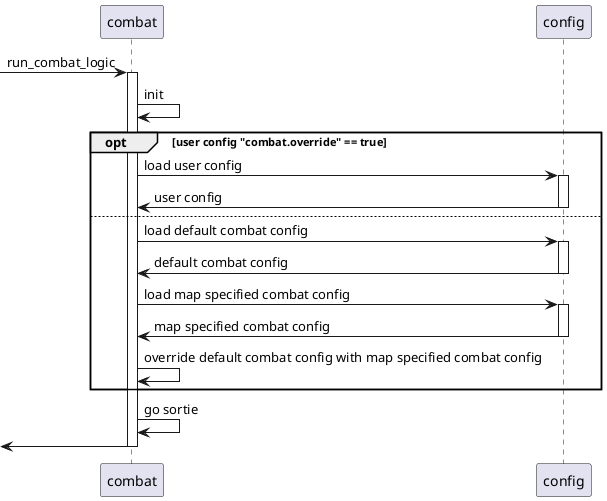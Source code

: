 @startuml


 -> combat: run_combat_logic
activate combat
combat -> combat: init 

opt user config "combat.override" == true
combat -> config: load user config 
activate config
config -> combat: user config 
deactivate config

else 
combat -> config: load default combat config 
activate config
config -> combat: default combat config 
deactivate config
combat -> config: load map specified combat config 
activate config
config -> combat: map specified combat config 
deactivate config

combat -> combat: override default combat config with map specified combat config

end

combat -> combat:  go sortie

 <- combat:  
deactivate combat
@enduml
